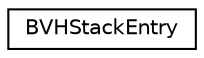 digraph G
{
  edge [fontname="Helvetica",fontsize="10",labelfontname="Helvetica",labelfontsize="10"];
  node [fontname="Helvetica",fontsize="10",shape=record];
  rankdir=LR;
  Node1 [label="BVHStackEntry",height=0.2,width=0.4,color="black", fillcolor="white", style="filled",URL="$d0/d11/structBVHStackEntry.html"];
}
